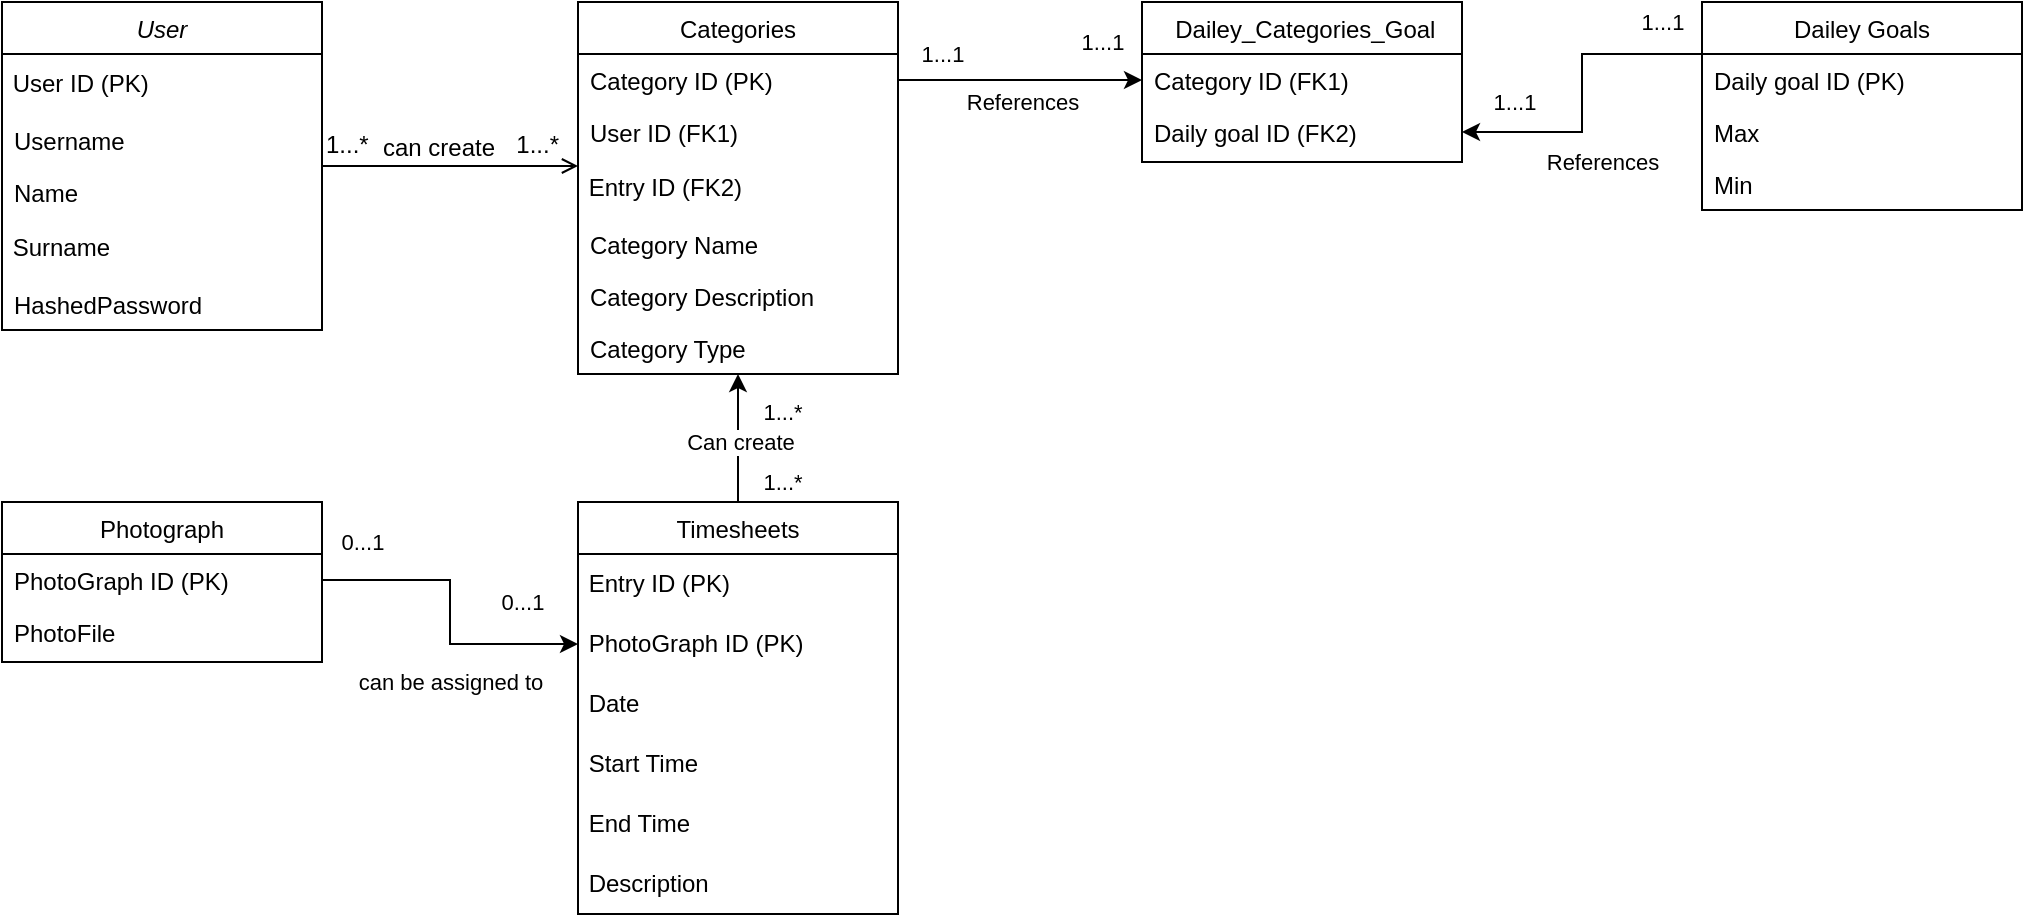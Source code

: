 <mxfile version="23.1.5" type="device">
  <diagram id="C5RBs43oDa-KdzZeNtuy" name="Page-1">
    <mxGraphModel dx="1050" dy="621" grid="1" gridSize="10" guides="1" tooltips="1" connect="1" arrows="1" fold="1" page="1" pageScale="1" pageWidth="827" pageHeight="1169" math="0" shadow="0">
      <root>
        <mxCell id="WIyWlLk6GJQsqaUBKTNV-0" />
        <mxCell id="WIyWlLk6GJQsqaUBKTNV-1" parent="WIyWlLk6GJQsqaUBKTNV-0" />
        <mxCell id="zkfFHV4jXpPFQw0GAbJ--0" value="User" style="swimlane;fontStyle=2;align=center;verticalAlign=top;childLayout=stackLayout;horizontal=1;startSize=26;horizontalStack=0;resizeParent=1;resizeLast=0;collapsible=1;marginBottom=0;rounded=0;shadow=0;strokeWidth=1;" parent="WIyWlLk6GJQsqaUBKTNV-1" vertex="1">
          <mxGeometry x="220" y="120" width="160" height="164" as="geometry">
            <mxRectangle x="230" y="140" width="160" height="26" as="alternateBounds" />
          </mxGeometry>
        </mxCell>
        <mxCell id="CO04zIxP9iR6_srJIrG--1" value="&amp;nbsp;User ID (PK)" style="text;html=1;align=left;verticalAlign=middle;whiteSpace=wrap;rounded=0;" parent="zkfFHV4jXpPFQw0GAbJ--0" vertex="1">
          <mxGeometry y="26" width="160" height="30" as="geometry" />
        </mxCell>
        <mxCell id="zkfFHV4jXpPFQw0GAbJ--1" value="Username" style="text;align=left;verticalAlign=top;spacingLeft=4;spacingRight=4;overflow=hidden;rotatable=0;points=[[0,0.5],[1,0.5]];portConstraint=eastwest;" parent="zkfFHV4jXpPFQw0GAbJ--0" vertex="1">
          <mxGeometry y="56" width="160" height="26" as="geometry" />
        </mxCell>
        <mxCell id="zkfFHV4jXpPFQw0GAbJ--2" value="Name" style="text;align=left;verticalAlign=top;spacingLeft=4;spacingRight=4;overflow=hidden;rotatable=0;points=[[0,0.5],[1,0.5]];portConstraint=eastwest;rounded=0;shadow=0;html=0;" parent="zkfFHV4jXpPFQw0GAbJ--0" vertex="1">
          <mxGeometry y="82" width="160" height="26" as="geometry" />
        </mxCell>
        <mxCell id="CO04zIxP9iR6_srJIrG--0" value="&amp;nbsp;Surname" style="text;html=1;align=left;verticalAlign=middle;whiteSpace=wrap;rounded=0;" parent="zkfFHV4jXpPFQw0GAbJ--0" vertex="1">
          <mxGeometry y="108" width="160" height="30" as="geometry" />
        </mxCell>
        <mxCell id="zkfFHV4jXpPFQw0GAbJ--3" value="HashedPassword" style="text;align=left;verticalAlign=top;spacingLeft=4;spacingRight=4;overflow=hidden;rotatable=0;points=[[0,0.5],[1,0.5]];portConstraint=eastwest;rounded=0;shadow=0;html=0;" parent="zkfFHV4jXpPFQw0GAbJ--0" vertex="1">
          <mxGeometry y="138" width="160" height="26" as="geometry" />
        </mxCell>
        <mxCell id="CO04zIxP9iR6_srJIrG--4" style="edgeStyle=orthogonalEdgeStyle;rounded=0;orthogonalLoop=1;jettySize=auto;html=1;exitX=0.5;exitY=0;exitDx=0;exitDy=0;entryX=0.5;entryY=1;entryDx=0;entryDy=0;" parent="WIyWlLk6GJQsqaUBKTNV-1" source="zkfFHV4jXpPFQw0GAbJ--13" target="zkfFHV4jXpPFQw0GAbJ--17" edge="1">
          <mxGeometry relative="1" as="geometry" />
        </mxCell>
        <mxCell id="HIRH4Tj5oWmHXYCGgzfQ-6" value="1...*" style="edgeLabel;html=1;align=center;verticalAlign=middle;resizable=0;points=[];" vertex="1" connectable="0" parent="CO04zIxP9iR6_srJIrG--4">
          <mxGeometry x="0.412" y="-2" relative="1" as="geometry">
            <mxPoint x="20" as="offset" />
          </mxGeometry>
        </mxCell>
        <mxCell id="HIRH4Tj5oWmHXYCGgzfQ-7" value="1...*" style="edgeLabel;html=1;align=center;verticalAlign=middle;resizable=0;points=[];" vertex="1" connectable="0" parent="CO04zIxP9iR6_srJIrG--4">
          <mxGeometry x="-0.056" y="-1" relative="1" as="geometry">
            <mxPoint x="21" y="20" as="offset" />
          </mxGeometry>
        </mxCell>
        <mxCell id="HIRH4Tj5oWmHXYCGgzfQ-8" value="Can create" style="edgeLabel;html=1;align=center;verticalAlign=middle;resizable=0;points=[];" vertex="1" connectable="0" parent="CO04zIxP9iR6_srJIrG--4">
          <mxGeometry x="-0.181" y="-1" relative="1" as="geometry">
            <mxPoint y="-4" as="offset" />
          </mxGeometry>
        </mxCell>
        <mxCell id="zkfFHV4jXpPFQw0GAbJ--13" value="Timesheets" style="swimlane;fontStyle=0;align=center;verticalAlign=top;childLayout=stackLayout;horizontal=1;startSize=26;horizontalStack=0;resizeParent=1;resizeLast=0;collapsible=1;marginBottom=0;rounded=0;shadow=0;strokeWidth=1;" parent="WIyWlLk6GJQsqaUBKTNV-1" vertex="1">
          <mxGeometry x="508" y="370" width="160" height="206" as="geometry">
            <mxRectangle x="340" y="380" width="170" height="26" as="alternateBounds" />
          </mxGeometry>
        </mxCell>
        <mxCell id="CO04zIxP9iR6_srJIrG--3" value="&amp;nbsp;Entry ID (PK)" style="text;html=1;align=left;verticalAlign=middle;whiteSpace=wrap;rounded=0;" parent="zkfFHV4jXpPFQw0GAbJ--13" vertex="1">
          <mxGeometry y="26" width="160" height="30" as="geometry" />
        </mxCell>
        <mxCell id="CO04zIxP9iR6_srJIrG--18" value="&amp;nbsp;PhotoGraph ID (PK)" style="text;html=1;align=left;verticalAlign=middle;whiteSpace=wrap;rounded=0;" parent="zkfFHV4jXpPFQw0GAbJ--13" vertex="1">
          <mxGeometry y="56" width="160" height="30" as="geometry" />
        </mxCell>
        <mxCell id="CO04zIxP9iR6_srJIrG--6" value="&amp;nbsp;Date" style="text;html=1;align=left;verticalAlign=middle;whiteSpace=wrap;rounded=0;" parent="zkfFHV4jXpPFQw0GAbJ--13" vertex="1">
          <mxGeometry y="86" width="160" height="30" as="geometry" />
        </mxCell>
        <mxCell id="CO04zIxP9iR6_srJIrG--7" value="&amp;nbsp;Start Time" style="text;html=1;align=left;verticalAlign=middle;whiteSpace=wrap;rounded=0;" parent="zkfFHV4jXpPFQw0GAbJ--13" vertex="1">
          <mxGeometry y="116" width="160" height="30" as="geometry" />
        </mxCell>
        <mxCell id="CO04zIxP9iR6_srJIrG--8" value="&amp;nbsp;End Time" style="text;html=1;align=left;verticalAlign=middle;whiteSpace=wrap;rounded=0;" parent="zkfFHV4jXpPFQw0GAbJ--13" vertex="1">
          <mxGeometry y="146" width="160" height="30" as="geometry" />
        </mxCell>
        <mxCell id="CO04zIxP9iR6_srJIrG--10" value="&amp;nbsp;Description" style="text;html=1;align=left;verticalAlign=middle;whiteSpace=wrap;rounded=0;" parent="zkfFHV4jXpPFQw0GAbJ--13" vertex="1">
          <mxGeometry y="176" width="160" height="30" as="geometry" />
        </mxCell>
        <mxCell id="zkfFHV4jXpPFQw0GAbJ--17" value="Categories" style="swimlane;fontStyle=0;align=center;verticalAlign=top;childLayout=stackLayout;horizontal=1;startSize=26;horizontalStack=0;resizeParent=1;resizeLast=0;collapsible=1;marginBottom=0;rounded=0;shadow=0;strokeWidth=1;" parent="WIyWlLk6GJQsqaUBKTNV-1" vertex="1">
          <mxGeometry x="508" y="120" width="160" height="186" as="geometry">
            <mxRectangle x="550" y="140" width="160" height="26" as="alternateBounds" />
          </mxGeometry>
        </mxCell>
        <mxCell id="zkfFHV4jXpPFQw0GAbJ--18" value="Category ID (PK)" style="text;align=left;verticalAlign=top;spacingLeft=4;spacingRight=4;overflow=hidden;rotatable=0;points=[[0,0.5],[1,0.5]];portConstraint=eastwest;" parent="zkfFHV4jXpPFQw0GAbJ--17" vertex="1">
          <mxGeometry y="26" width="160" height="26" as="geometry" />
        </mxCell>
        <mxCell id="zkfFHV4jXpPFQw0GAbJ--19" value="User ID (FK1)" style="text;align=left;verticalAlign=top;spacingLeft=4;spacingRight=4;overflow=hidden;rotatable=0;points=[[0,0.5],[1,0.5]];portConstraint=eastwest;rounded=0;shadow=0;html=0;" parent="zkfFHV4jXpPFQw0GAbJ--17" vertex="1">
          <mxGeometry y="52" width="160" height="26" as="geometry" />
        </mxCell>
        <mxCell id="CO04zIxP9iR6_srJIrG--5" value="&amp;nbsp;Entry ID (FK2)" style="text;html=1;align=left;verticalAlign=middle;whiteSpace=wrap;rounded=0;" parent="zkfFHV4jXpPFQw0GAbJ--17" vertex="1">
          <mxGeometry y="78" width="160" height="30" as="geometry" />
        </mxCell>
        <mxCell id="zkfFHV4jXpPFQw0GAbJ--20" value="Category Name" style="text;align=left;verticalAlign=top;spacingLeft=4;spacingRight=4;overflow=hidden;rotatable=0;points=[[0,0.5],[1,0.5]];portConstraint=eastwest;rounded=0;shadow=0;html=0;" parent="zkfFHV4jXpPFQw0GAbJ--17" vertex="1">
          <mxGeometry y="108" width="160" height="26" as="geometry" />
        </mxCell>
        <mxCell id="zkfFHV4jXpPFQw0GAbJ--21" value="Category Description" style="text;align=left;verticalAlign=top;spacingLeft=4;spacingRight=4;overflow=hidden;rotatable=0;points=[[0,0.5],[1,0.5]];portConstraint=eastwest;rounded=0;shadow=0;html=0;" parent="zkfFHV4jXpPFQw0GAbJ--17" vertex="1">
          <mxGeometry y="134" width="160" height="26" as="geometry" />
        </mxCell>
        <mxCell id="zkfFHV4jXpPFQw0GAbJ--22" value="Category Type" style="text;align=left;verticalAlign=top;spacingLeft=4;spacingRight=4;overflow=hidden;rotatable=0;points=[[0,0.5],[1,0.5]];portConstraint=eastwest;rounded=0;shadow=0;html=0;" parent="zkfFHV4jXpPFQw0GAbJ--17" vertex="1">
          <mxGeometry y="160" width="160" height="26" as="geometry" />
        </mxCell>
        <mxCell id="zkfFHV4jXpPFQw0GAbJ--26" value="" style="endArrow=open;shadow=0;strokeWidth=1;rounded=0;endFill=1;edgeStyle=elbowEdgeStyle;elbow=vertical;" parent="WIyWlLk6GJQsqaUBKTNV-1" source="zkfFHV4jXpPFQw0GAbJ--0" target="zkfFHV4jXpPFQw0GAbJ--17" edge="1">
          <mxGeometry x="0.5" y="41" relative="1" as="geometry">
            <mxPoint x="380" y="192" as="sourcePoint" />
            <mxPoint x="540" y="192" as="targetPoint" />
            <mxPoint x="-40" y="32" as="offset" />
          </mxGeometry>
        </mxCell>
        <mxCell id="zkfFHV4jXpPFQw0GAbJ--27" value="1...*" style="resizable=0;align=left;verticalAlign=bottom;labelBackgroundColor=none;fontSize=12;" parent="zkfFHV4jXpPFQw0GAbJ--26" connectable="0" vertex="1">
          <mxGeometry x="-1" relative="1" as="geometry">
            <mxPoint y="-2" as="offset" />
          </mxGeometry>
        </mxCell>
        <mxCell id="zkfFHV4jXpPFQw0GAbJ--28" value="1...*" style="resizable=0;align=right;verticalAlign=bottom;labelBackgroundColor=none;fontSize=12;" parent="zkfFHV4jXpPFQw0GAbJ--26" connectable="0" vertex="1">
          <mxGeometry x="1" relative="1" as="geometry">
            <mxPoint x="-8" y="-2" as="offset" />
          </mxGeometry>
        </mxCell>
        <mxCell id="zkfFHV4jXpPFQw0GAbJ--29" value="can create" style="text;html=1;resizable=0;points=[];;align=center;verticalAlign=middle;labelBackgroundColor=none;rounded=0;shadow=0;strokeWidth=1;fontSize=12;" parent="zkfFHV4jXpPFQw0GAbJ--26" vertex="1" connectable="0">
          <mxGeometry x="0.5" y="49" relative="1" as="geometry">
            <mxPoint x="-38" y="40" as="offset" />
          </mxGeometry>
        </mxCell>
        <mxCell id="CO04zIxP9iR6_srJIrG--20" style="edgeStyle=orthogonalEdgeStyle;rounded=0;orthogonalLoop=1;jettySize=auto;html=1;exitX=1;exitY=0.5;exitDx=0;exitDy=0;entryX=0;entryY=0.5;entryDx=0;entryDy=0;" parent="WIyWlLk6GJQsqaUBKTNV-1" source="CO04zIxP9iR6_srJIrG--12" target="CO04zIxP9iR6_srJIrG--18" edge="1">
          <mxGeometry relative="1" as="geometry" />
        </mxCell>
        <mxCell id="HIRH4Tj5oWmHXYCGgzfQ-9" value="0...1" style="edgeLabel;html=1;align=center;verticalAlign=middle;resizable=0;points=[];" vertex="1" connectable="0" parent="CO04zIxP9iR6_srJIrG--20">
          <mxGeometry x="-0.66" y="-1" relative="1" as="geometry">
            <mxPoint x="-7" y="-20" as="offset" />
          </mxGeometry>
        </mxCell>
        <mxCell id="HIRH4Tj5oWmHXYCGgzfQ-10" value="0...1" style="edgeLabel;html=1;align=center;verticalAlign=middle;resizable=0;points=[];" vertex="1" connectable="0" parent="CO04zIxP9iR6_srJIrG--20">
          <mxGeometry x="0.603" y="-2" relative="1" as="geometry">
            <mxPoint x="4" y="-23" as="offset" />
          </mxGeometry>
        </mxCell>
        <mxCell id="HIRH4Tj5oWmHXYCGgzfQ-11" value="can be assigned to" style="edgeLabel;html=1;align=center;verticalAlign=middle;resizable=0;points=[];" vertex="1" connectable="0" parent="CO04zIxP9iR6_srJIrG--20">
          <mxGeometry x="-0.09" relative="1" as="geometry">
            <mxPoint y="42" as="offset" />
          </mxGeometry>
        </mxCell>
        <mxCell id="CO04zIxP9iR6_srJIrG--11" value="Photograph" style="swimlane;fontStyle=0;align=center;verticalAlign=top;childLayout=stackLayout;horizontal=1;startSize=26;horizontalStack=0;resizeParent=1;resizeLast=0;collapsible=1;marginBottom=0;rounded=0;shadow=0;strokeWidth=1;" parent="WIyWlLk6GJQsqaUBKTNV-1" vertex="1">
          <mxGeometry x="220" y="370" width="160" height="80" as="geometry">
            <mxRectangle x="130" y="380" width="160" height="26" as="alternateBounds" />
          </mxGeometry>
        </mxCell>
        <mxCell id="CO04zIxP9iR6_srJIrG--12" value="PhotoGraph ID (PK)" style="text;align=left;verticalAlign=top;spacingLeft=4;spacingRight=4;overflow=hidden;rotatable=0;points=[[0,0.5],[1,0.5]];portConstraint=eastwest;" parent="CO04zIxP9iR6_srJIrG--11" vertex="1">
          <mxGeometry y="26" width="160" height="26" as="geometry" />
        </mxCell>
        <mxCell id="CO04zIxP9iR6_srJIrG--13" value="PhotoFile" style="text;align=left;verticalAlign=top;spacingLeft=4;spacingRight=4;overflow=hidden;rotatable=0;points=[[0,0.5],[1,0.5]];portConstraint=eastwest;rounded=0;shadow=0;html=0;" parent="CO04zIxP9iR6_srJIrG--11" vertex="1">
          <mxGeometry y="52" width="160" height="26" as="geometry" />
        </mxCell>
        <mxCell id="CO04zIxP9iR6_srJIrG--33" style="edgeStyle=orthogonalEdgeStyle;rounded=0;orthogonalLoop=1;jettySize=auto;html=1;exitX=0;exitY=0.25;exitDx=0;exitDy=0;entryX=1;entryY=0.5;entryDx=0;entryDy=0;" parent="WIyWlLk6GJQsqaUBKTNV-1" source="CO04zIxP9iR6_srJIrG--21" target="CO04zIxP9iR6_srJIrG--29" edge="1">
          <mxGeometry relative="1" as="geometry" />
        </mxCell>
        <mxCell id="HIRH4Tj5oWmHXYCGgzfQ-3" value="1...1" style="edgeLabel;html=1;align=center;verticalAlign=middle;resizable=0;points=[];" vertex="1" connectable="0" parent="CO04zIxP9iR6_srJIrG--33">
          <mxGeometry x="-0.62" relative="1" as="geometry">
            <mxPoint x="10" y="-16" as="offset" />
          </mxGeometry>
        </mxCell>
        <mxCell id="HIRH4Tj5oWmHXYCGgzfQ-4" value="1...1" style="edgeLabel;html=1;align=center;verticalAlign=middle;resizable=0;points=[];" vertex="1" connectable="0" parent="CO04zIxP9iR6_srJIrG--33">
          <mxGeometry x="0.675" y="-4" relative="1" as="geometry">
            <mxPoint y="-11" as="offset" />
          </mxGeometry>
        </mxCell>
        <mxCell id="HIRH4Tj5oWmHXYCGgzfQ-5" value="References" style="edgeLabel;html=1;align=center;verticalAlign=middle;resizable=0;points=[];" vertex="1" connectable="0" parent="CO04zIxP9iR6_srJIrG--33">
          <mxGeometry x="-0.046" relative="1" as="geometry">
            <mxPoint x="10" y="38" as="offset" />
          </mxGeometry>
        </mxCell>
        <mxCell id="CO04zIxP9iR6_srJIrG--21" value="Dailey Goals" style="swimlane;fontStyle=0;align=center;verticalAlign=top;childLayout=stackLayout;horizontal=1;startSize=26;horizontalStack=0;resizeParent=1;resizeLast=0;collapsible=1;marginBottom=0;rounded=0;shadow=0;strokeWidth=1;" parent="WIyWlLk6GJQsqaUBKTNV-1" vertex="1">
          <mxGeometry x="1070" y="120" width="160" height="104" as="geometry">
            <mxRectangle x="130" y="380" width="160" height="26" as="alternateBounds" />
          </mxGeometry>
        </mxCell>
        <mxCell id="CO04zIxP9iR6_srJIrG--22" value="Daily goal ID (PK)" style="text;align=left;verticalAlign=top;spacingLeft=4;spacingRight=4;overflow=hidden;rotatable=0;points=[[0,0.5],[1,0.5]];portConstraint=eastwest;" parent="CO04zIxP9iR6_srJIrG--21" vertex="1">
          <mxGeometry y="26" width="160" height="26" as="geometry" />
        </mxCell>
        <mxCell id="CO04zIxP9iR6_srJIrG--23" value="Max" style="text;align=left;verticalAlign=top;spacingLeft=4;spacingRight=4;overflow=hidden;rotatable=0;points=[[0,0.5],[1,0.5]];portConstraint=eastwest;rounded=0;shadow=0;html=0;" parent="CO04zIxP9iR6_srJIrG--21" vertex="1">
          <mxGeometry y="52" width="160" height="26" as="geometry" />
        </mxCell>
        <mxCell id="CO04zIxP9iR6_srJIrG--26" value="Min" style="text;align=left;verticalAlign=top;spacingLeft=4;spacingRight=4;overflow=hidden;rotatable=0;points=[[0,0.5],[1,0.5]];portConstraint=eastwest;" parent="CO04zIxP9iR6_srJIrG--21" vertex="1">
          <mxGeometry y="78" width="160" height="26" as="geometry" />
        </mxCell>
        <mxCell id="CO04zIxP9iR6_srJIrG--27" value=" Dailey_Categories_Goal" style="swimlane;fontStyle=0;align=center;verticalAlign=top;childLayout=stackLayout;horizontal=1;startSize=26;horizontalStack=0;resizeParent=1;resizeLast=0;collapsible=1;marginBottom=0;rounded=0;shadow=0;strokeWidth=1;" parent="WIyWlLk6GJQsqaUBKTNV-1" vertex="1">
          <mxGeometry x="790" y="120" width="160" height="80" as="geometry">
            <mxRectangle x="130" y="380" width="160" height="26" as="alternateBounds" />
          </mxGeometry>
        </mxCell>
        <mxCell id="CO04zIxP9iR6_srJIrG--28" value="Category ID (FK1)" style="text;align=left;verticalAlign=top;spacingLeft=4;spacingRight=4;overflow=hidden;rotatable=0;points=[[0,0.5],[1,0.5]];portConstraint=eastwest;" parent="CO04zIxP9iR6_srJIrG--27" vertex="1">
          <mxGeometry y="26" width="160" height="26" as="geometry" />
        </mxCell>
        <mxCell id="CO04zIxP9iR6_srJIrG--29" value="Daily goal ID (FK2)" style="text;align=left;verticalAlign=top;spacingLeft=4;spacingRight=4;overflow=hidden;rotatable=0;points=[[0,0.5],[1,0.5]];portConstraint=eastwest;rounded=0;shadow=0;html=0;" parent="CO04zIxP9iR6_srJIrG--27" vertex="1">
          <mxGeometry y="52" width="160" height="26" as="geometry" />
        </mxCell>
        <mxCell id="CO04zIxP9iR6_srJIrG--34" style="edgeStyle=orthogonalEdgeStyle;rounded=0;orthogonalLoop=1;jettySize=auto;html=1;exitX=1;exitY=0.5;exitDx=0;exitDy=0;entryX=0;entryY=0.5;entryDx=0;entryDy=0;" parent="WIyWlLk6GJQsqaUBKTNV-1" source="zkfFHV4jXpPFQw0GAbJ--18" target="CO04zIxP9iR6_srJIrG--28" edge="1">
          <mxGeometry relative="1" as="geometry" />
        </mxCell>
        <mxCell id="HIRH4Tj5oWmHXYCGgzfQ-0" value="1...1" style="edgeLabel;html=1;align=center;verticalAlign=middle;resizable=0;points=[];" vertex="1" connectable="0" parent="CO04zIxP9iR6_srJIrG--34">
          <mxGeometry x="0.141" y="-1" relative="1" as="geometry">
            <mxPoint x="-48" y="-14" as="offset" />
          </mxGeometry>
        </mxCell>
        <mxCell id="HIRH4Tj5oWmHXYCGgzfQ-1" value="1...1" style="edgeLabel;html=1;align=center;verticalAlign=middle;resizable=0;points=[];" vertex="1" connectable="0" parent="CO04zIxP9iR6_srJIrG--34">
          <mxGeometry x="0.649" y="3" relative="1" as="geometry">
            <mxPoint x="1" y="-16" as="offset" />
          </mxGeometry>
        </mxCell>
        <mxCell id="HIRH4Tj5oWmHXYCGgzfQ-2" value="References" style="edgeLabel;html=1;align=center;verticalAlign=middle;resizable=0;points=[];" vertex="1" connectable="0" parent="CO04zIxP9iR6_srJIrG--34">
          <mxGeometry x="0.305" y="-1" relative="1" as="geometry">
            <mxPoint x="-18" y="10" as="offset" />
          </mxGeometry>
        </mxCell>
      </root>
    </mxGraphModel>
  </diagram>
</mxfile>
